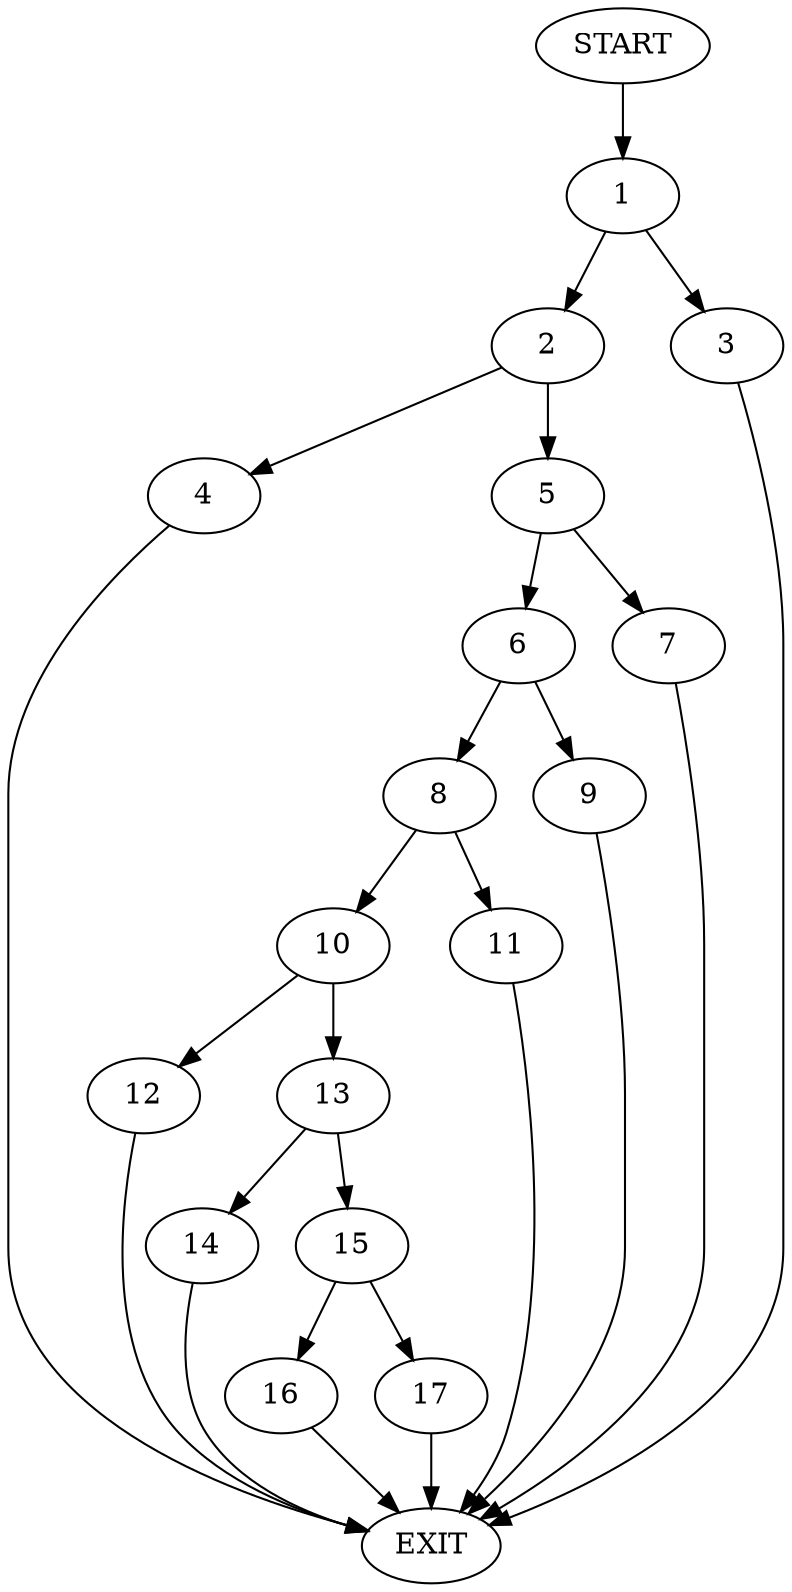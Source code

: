 digraph {
0 [label="START"]
18 [label="EXIT"]
0 -> 1
1 -> 2
1 -> 3
3 -> 18
2 -> 4
2 -> 5
5 -> 6
5 -> 7
4 -> 18
6 -> 8
6 -> 9
7 -> 18
8 -> 10
8 -> 11
9 -> 18
11 -> 18
10 -> 12
10 -> 13
13 -> 14
13 -> 15
12 -> 18
15 -> 16
15 -> 17
14 -> 18
16 -> 18
17 -> 18
}
